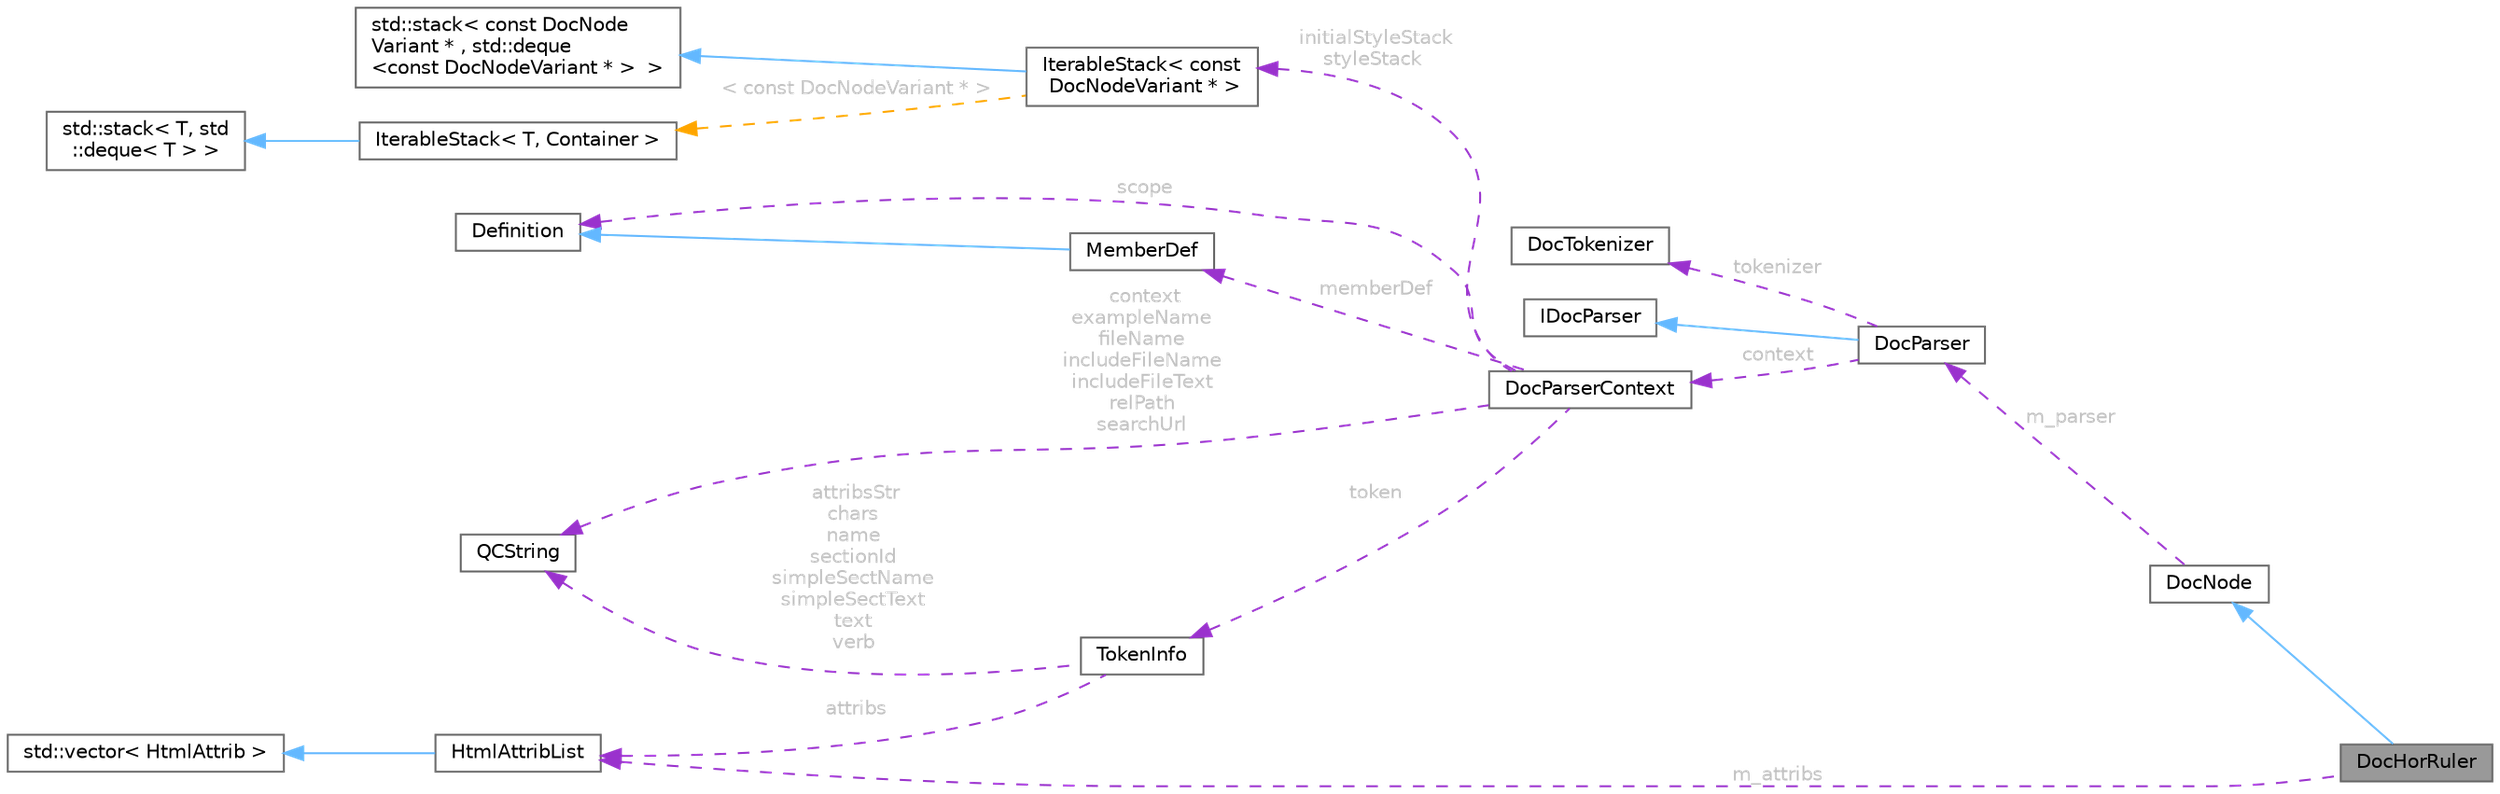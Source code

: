 digraph "DocHorRuler"
{
 // INTERACTIVE_SVG=YES
 // LATEX_PDF_SIZE
  bgcolor="transparent";
  edge [fontname=Helvetica,fontsize=10,labelfontname=Helvetica,labelfontsize=10];
  node [fontname=Helvetica,fontsize=10,shape=box,height=0.2,width=0.4];
  rankdir="LR";
  Node1 [id="Node000001",label="DocHorRuler",height=0.2,width=0.4,color="gray40", fillcolor="grey60", style="filled", fontcolor="black",tooltip="Node representing a horizontal ruler."];
  Node2 -> Node1 [id="edge1_Node000001_Node000002",dir="back",color="steelblue1",style="solid",tooltip=" "];
  Node2 [id="Node000002",label="DocNode",height=0.2,width=0.4,color="gray40", fillcolor="white", style="filled",URL="$d9/d0e/class_doc_node.html",tooltip="Abstract node interface with type information."];
  Node3 -> Node2 [id="edge2_Node000002_Node000003",dir="back",color="darkorchid3",style="dashed",tooltip=" ",label=" m_parser",fontcolor="grey" ];
  Node3 [id="Node000003",label="DocParser",height=0.2,width=0.4,color="gray40", fillcolor="white", style="filled",URL="$da/d02/class_doc_parser.html",tooltip=" "];
  Node4 -> Node3 [id="edge3_Node000003_Node000004",dir="back",color="steelblue1",style="solid",tooltip=" "];
  Node4 [id="Node000004",label="IDocParser",height=0.2,width=0.4,color="gray40", fillcolor="white", style="filled",URL="$de/dad/class_i_doc_parser.html",tooltip="opaque parser interface"];
  Node5 -> Node3 [id="edge4_Node000003_Node000005",dir="back",color="darkorchid3",style="dashed",tooltip=" ",label=" context",fontcolor="grey" ];
  Node5 [id="Node000005",label="DocParserContext",height=0.2,width=0.4,color="gray40", fillcolor="white", style="filled",URL="$d8/d7d/struct_doc_parser_context.html",tooltip="Parser's context to store all global variables."];
  Node6 -> Node5 [id="edge5_Node000005_Node000006",dir="back",color="darkorchid3",style="dashed",tooltip=" ",label=" scope",fontcolor="grey" ];
  Node6 [id="Node000006",label="Definition",height=0.2,width=0.4,color="gray40", fillcolor="white", style="filled",URL="$d5/dcc/class_definition.html",tooltip="The common base class of all entity definitions found in the sources."];
  Node7 -> Node5 [id="edge6_Node000005_Node000007",dir="back",color="darkorchid3",style="dashed",tooltip=" ",label=" context\nexampleName\nfileName\nincludeFileName\nincludeFileText\nrelPath\nsearchUrl",fontcolor="grey" ];
  Node7 [id="Node000007",label="QCString",height=0.2,width=0.4,color="gray40", fillcolor="white", style="filled",URL="$d9/d45/class_q_c_string.html",tooltip="This is an alternative implementation of QCString."];
  Node8 -> Node5 [id="edge7_Node000005_Node000008",dir="back",color="darkorchid3",style="dashed",tooltip=" ",label=" initialStyleStack\nstyleStack",fontcolor="grey" ];
  Node8 [id="Node000008",label="IterableStack\< const\l DocNodeVariant * \>",height=0.2,width=0.4,color="gray40", fillcolor="white", style="filled",URL="$d9/d82/class_iterable_stack.html",tooltip=" "];
  Node9 -> Node8 [id="edge8_Node000008_Node000009",dir="back",color="steelblue1",style="solid",tooltip=" "];
  Node9 [id="Node000009",label="std::stack\< const DocNode\lVariant * , std::deque\l\<const DocNodeVariant * \>  \>",height=0.2,width=0.4,color="gray40", fillcolor="white", style="filled",tooltip=" "];
  Node10 -> Node8 [id="edge9_Node000008_Node000010",dir="back",color="orange",style="dashed",tooltip=" ",label=" \< const DocNodeVariant * \>",fontcolor="grey" ];
  Node10 [id="Node000010",label="IterableStack\< T, Container \>",height=0.2,width=0.4,color="gray40", fillcolor="white", style="filled",URL="$d9/d82/class_iterable_stack.html",tooltip=" "];
  Node11 -> Node10 [id="edge10_Node000010_Node000011",dir="back",color="steelblue1",style="solid",tooltip=" "];
  Node11 [id="Node000011",label="std::stack\< T, std\l::deque\< T \> \>",height=0.2,width=0.4,color="gray40", fillcolor="white", style="filled",tooltip=" "];
  Node12 -> Node5 [id="edge11_Node000005_Node000012",dir="back",color="darkorchid3",style="dashed",tooltip=" ",label=" memberDef",fontcolor="grey" ];
  Node12 [id="Node000012",label="MemberDef",height=0.2,width=0.4,color="gray40", fillcolor="white", style="filled",URL="$da/d09/class_member_def.html",tooltip="A model of a class/file/namespace member symbol."];
  Node6 -> Node12 [id="edge12_Node000012_Node000006",dir="back",color="steelblue1",style="solid",tooltip=" "];
  Node13 -> Node5 [id="edge13_Node000005_Node000013",dir="back",color="darkorchid3",style="dashed",tooltip=" ",label=" token",fontcolor="grey" ];
  Node13 [id="Node000013",label="TokenInfo",height=0.2,width=0.4,color="gray40", fillcolor="white", style="filled",URL="$d6/df4/struct_token_info.html",tooltip="Data associated with a token used by the comment block parser."];
  Node7 -> Node13 [id="edge14_Node000013_Node000007",dir="back",color="darkorchid3",style="dashed",tooltip=" ",label=" attribsStr\nchars\nname\nsectionId\nsimpleSectName\nsimpleSectText\ntext\nverb",fontcolor="grey" ];
  Node14 -> Node13 [id="edge15_Node000013_Node000014",dir="back",color="darkorchid3",style="dashed",tooltip=" ",label=" attribs",fontcolor="grey" ];
  Node14 [id="Node000014",label="HtmlAttribList",height=0.2,width=0.4,color="gray40", fillcolor="white", style="filled",URL="$db/d4d/class_html_attrib_list.html",tooltip="Class representing a list of HTML attributes."];
  Node15 -> Node14 [id="edge16_Node000014_Node000015",dir="back",color="steelblue1",style="solid",tooltip=" "];
  Node15 [id="Node000015",label="std::vector\< HtmlAttrib \>",height=0.2,width=0.4,color="gray40", fillcolor="white", style="filled",tooltip=" "];
  Node16 -> Node3 [id="edge17_Node000003_Node000016",dir="back",color="darkorchid3",style="dashed",tooltip=" ",label=" tokenizer",fontcolor="grey" ];
  Node16 [id="Node000016",label="DocTokenizer",height=0.2,width=0.4,color="gray40", fillcolor="white", style="filled",URL="$d1/d7f/class_doc_tokenizer.html",tooltip=" "];
  Node14 -> Node1 [id="edge18_Node000001_Node000014",dir="back",color="darkorchid3",style="dashed",tooltip=" ",label=" m_attribs",fontcolor="grey" ];
}
